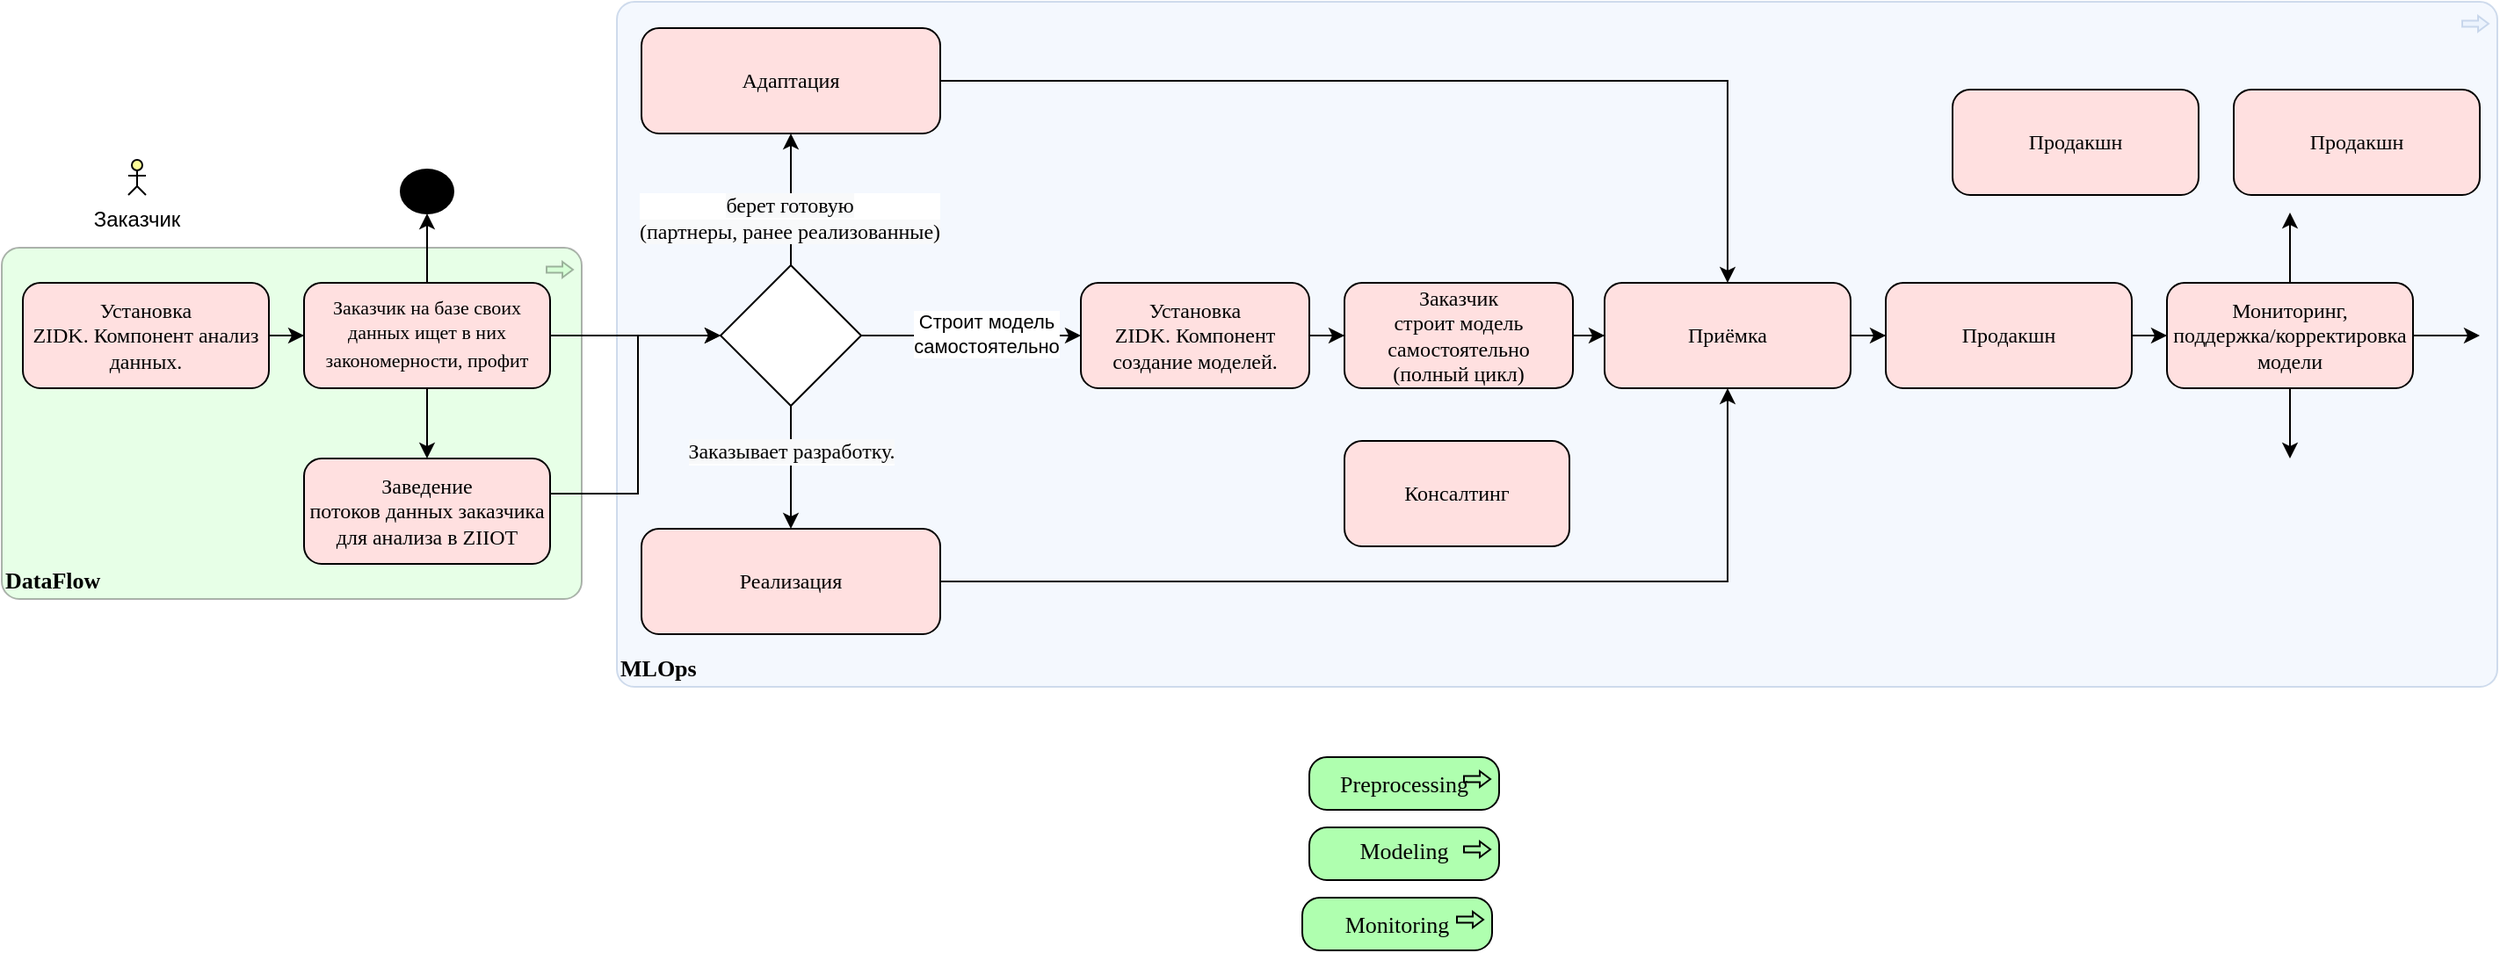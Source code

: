 <mxfile version="15.4.3" type="github">
  <diagram id="ft-S6p3YyGh-OVdkdaEB" name="Page-1">
    <mxGraphModel dx="1185" dy="635" grid="1" gridSize="10" guides="1" tooltips="1" connect="1" arrows="1" fold="1" page="1" pageScale="1" pageWidth="1169" pageHeight="827" math="0" shadow="0">
      <root>
        <mxCell id="0" />
        <mxCell id="1" parent="0" />
        <mxCell id="-eSvkUpTJXsJWPYgSSkQ-54" value="&lt;span style=&quot;font-family: &amp;quot;times new roman&amp;quot;, serif;&quot;&gt;MLOps&lt;/span&gt;" style="html=1;outlineConnect=0;whiteSpace=wrap;fillColor=#dae8fc;shape=mxgraph.archimate3.application;appType=proc;archiType=rounded;fontSize=13;opacity=30;align=left;verticalAlign=bottom;fontStyle=1;strokeColor=#6c8ebf;" vertex="1" parent="1">
          <mxGeometry x="370" y="60" width="1070" height="390" as="geometry" />
        </mxCell>
        <mxCell id="-eSvkUpTJXsJWPYgSSkQ-50" value="&lt;span style=&quot;font-family: &amp;quot;times new roman&amp;quot;, serif; font-size: 13px;&quot;&gt;DataFlow&lt;/span&gt;" style="html=1;outlineConnect=0;whiteSpace=wrap;fillColor=#AFFFAF;shape=mxgraph.archimate3.application;appType=proc;archiType=rounded;fontSize=13;align=left;verticalAlign=bottom;fontStyle=1;opacity=30;" vertex="1" parent="1">
          <mxGeometry x="20" y="200" width="330" height="200" as="geometry" />
        </mxCell>
        <mxCell id="mtU_wtCQUZE5ZAFzhB16-1" value="Заказчик" style="html=1;outlineConnect=0;whiteSpace=wrap;fillColor=#ffff99;verticalLabelPosition=bottom;verticalAlign=top;align=center;shape=mxgraph.archimate3.actor;" parent="1" vertex="1">
          <mxGeometry x="92" y="150" width="10" height="20" as="geometry" />
        </mxCell>
        <mxCell id="-eSvkUpTJXsJWPYgSSkQ-10" style="edgeStyle=orthogonalEdgeStyle;rounded=0;orthogonalLoop=1;jettySize=auto;html=1;fontSize=11;" edge="1" parent="1" source="-eSvkUpTJXsJWPYgSSkQ-2" target="-eSvkUpTJXsJWPYgSSkQ-3">
          <mxGeometry relative="1" as="geometry" />
        </mxCell>
        <mxCell id="-eSvkUpTJXsJWPYgSSkQ-11" style="edgeStyle=orthogonalEdgeStyle;rounded=0;orthogonalLoop=1;jettySize=auto;html=1;fontSize=11;startArrow=none;entryX=0;entryY=0.5;entryDx=0;entryDy=0;" edge="1" parent="1" source="-eSvkUpTJXsJWPYgSSkQ-2" target="-eSvkUpTJXsJWPYgSSkQ-19">
          <mxGeometry relative="1" as="geometry">
            <mxPoint x="502" y="250" as="sourcePoint" />
          </mxGeometry>
        </mxCell>
        <mxCell id="-eSvkUpTJXsJWPYgSSkQ-42" value="" style="edgeStyle=orthogonalEdgeStyle;rounded=0;orthogonalLoop=1;jettySize=auto;html=1;fontSize=11;" edge="1" parent="1" source="-eSvkUpTJXsJWPYgSSkQ-2" target="-eSvkUpTJXsJWPYgSSkQ-43">
          <mxGeometry relative="1" as="geometry">
            <mxPoint x="262" y="135.0" as="targetPoint" />
          </mxGeometry>
        </mxCell>
        <mxCell id="-eSvkUpTJXsJWPYgSSkQ-2" value="&lt;span style=&quot;font-family: &amp;#34;times new roman&amp;#34; , serif&quot;&gt;Заказчик на базе своих данных&amp;nbsp;&lt;/span&gt;&lt;span style=&quot;font-family: &amp;#34;times new roman&amp;#34; , serif ; line-height: 15.693px&quot;&gt;ищет в них закономерности, профит&lt;/span&gt;" style="html=1;outlineConnect=0;whiteSpace=wrap;fillColor=#FFE0E0;shape=mxgraph.archimate3.application;archiType=rounded;fontSize=11;" vertex="1" parent="1">
          <mxGeometry x="192" y="220" width="140" height="60" as="geometry" />
        </mxCell>
        <mxCell id="-eSvkUpTJXsJWPYgSSkQ-12" style="edgeStyle=orthogonalEdgeStyle;rounded=0;orthogonalLoop=1;jettySize=auto;html=1;fontSize=11;entryX=0;entryY=0.5;entryDx=0;entryDy=0;" edge="1" parent="1" source="-eSvkUpTJXsJWPYgSSkQ-3" target="-eSvkUpTJXsJWPYgSSkQ-19">
          <mxGeometry relative="1" as="geometry">
            <Array as="points">
              <mxPoint x="382" y="340" />
              <mxPoint x="382" y="250" />
            </Array>
          </mxGeometry>
        </mxCell>
        <mxCell id="-eSvkUpTJXsJWPYgSSkQ-3" value="&lt;span style=&quot;font-size: 12px ; font-family: &amp;#34;times new roman&amp;#34; , serif&quot;&gt;Заведение&lt;br&gt;потоков данных заказчика для анализа в&amp;nbsp;&lt;/span&gt;&lt;span lang=&quot;EN-US&quot; style=&quot;font-size: 12px ; font-family: &amp;#34;times new roman&amp;#34; , serif&quot;&gt;ZIIOT&lt;/span&gt;" style="html=1;outlineConnect=0;whiteSpace=wrap;fillColor=#FFE0E0;shape=mxgraph.archimate3.application;archiType=rounded;fontSize=11;" vertex="1" parent="1">
          <mxGeometry x="192" y="320" width="140" height="60" as="geometry" />
        </mxCell>
        <mxCell id="-eSvkUpTJXsJWPYgSSkQ-31" style="edgeStyle=orthogonalEdgeStyle;rounded=0;orthogonalLoop=1;jettySize=auto;html=1;fontSize=11;" edge="1" parent="1" source="-eSvkUpTJXsJWPYgSSkQ-4" target="-eSvkUpTJXsJWPYgSSkQ-26">
          <mxGeometry relative="1" as="geometry" />
        </mxCell>
        <mxCell id="-eSvkUpTJXsJWPYgSSkQ-4" value="&lt;span style=&quot;font-size: 12px ; font-family: &amp;#34;times new roman&amp;#34; , serif&quot;&gt;Установка&lt;br&gt;&lt;/span&gt;&lt;span lang=&quot;EN-US&quot; style=&quot;font-size: 12px ; font-family: &amp;#34;times new roman&amp;#34; , serif&quot;&gt;ZIDK. Компонент создание моделей.&lt;/span&gt;" style="html=1;outlineConnect=0;whiteSpace=wrap;fillColor=#FFE0E0;shape=mxgraph.archimate3.application;archiType=rounded;fontSize=11;" vertex="1" parent="1">
          <mxGeometry x="634" y="220" width="130" height="60" as="geometry" />
        </mxCell>
        <mxCell id="-eSvkUpTJXsJWPYgSSkQ-39" value="" style="edgeStyle=orthogonalEdgeStyle;rounded=0;orthogonalLoop=1;jettySize=auto;html=1;fontSize=11;" edge="1" parent="1" source="-eSvkUpTJXsJWPYgSSkQ-5" target="-eSvkUpTJXsJWPYgSSkQ-6">
          <mxGeometry relative="1" as="geometry" />
        </mxCell>
        <mxCell id="-eSvkUpTJXsJWPYgSSkQ-5" value="&lt;span style=&quot;font-family: &amp;#34;times new roman&amp;#34; , serif ; font-size: 12px&quot;&gt;Продакшн&lt;/span&gt;" style="html=1;outlineConnect=0;whiteSpace=wrap;fillColor=#FFE0E0;shape=mxgraph.archimate3.application;archiType=rounded;fontSize=11;" vertex="1" parent="1">
          <mxGeometry x="1092" y="220" width="140" height="60" as="geometry" />
        </mxCell>
        <mxCell id="-eSvkUpTJXsJWPYgSSkQ-33" style="edgeStyle=orthogonalEdgeStyle;rounded=0;orthogonalLoop=1;jettySize=auto;html=1;fontSize=11;" edge="1" parent="1" source="-eSvkUpTJXsJWPYgSSkQ-6">
          <mxGeometry relative="1" as="geometry">
            <mxPoint x="1322" y="180" as="targetPoint" />
          </mxGeometry>
        </mxCell>
        <mxCell id="-eSvkUpTJXsJWPYgSSkQ-34" style="edgeStyle=orthogonalEdgeStyle;rounded=0;orthogonalLoop=1;jettySize=auto;html=1;fontSize=11;" edge="1" parent="1" source="-eSvkUpTJXsJWPYgSSkQ-6">
          <mxGeometry relative="1" as="geometry">
            <mxPoint x="1322" y="320" as="targetPoint" />
          </mxGeometry>
        </mxCell>
        <mxCell id="-eSvkUpTJXsJWPYgSSkQ-56" style="edgeStyle=orthogonalEdgeStyle;rounded=0;orthogonalLoop=1;jettySize=auto;html=1;fontSize=13;" edge="1" parent="1" source="-eSvkUpTJXsJWPYgSSkQ-6">
          <mxGeometry relative="1" as="geometry">
            <mxPoint x="1430" y="250" as="targetPoint" />
          </mxGeometry>
        </mxCell>
        <mxCell id="-eSvkUpTJXsJWPYgSSkQ-6" value="&lt;span style=&quot;font-family: &amp;#34;times new roman&amp;#34; , serif ; font-size: 12px&quot;&gt;Мониторинг,&lt;/span&gt;&lt;br style=&quot;font-family: &amp;#34;times new roman&amp;#34; , serif ; font-size: 12px&quot;&gt;&lt;span style=&quot;font-family: &amp;#34;times new roman&amp;#34; , serif ; font-size: 12px&quot;&gt;поддержка/корректировка модели&lt;/span&gt;" style="html=1;outlineConnect=0;whiteSpace=wrap;fillColor=#FFE0E0;shape=mxgraph.archimate3.application;archiType=rounded;fontSize=11;" vertex="1" parent="1">
          <mxGeometry x="1252" y="220" width="140" height="60" as="geometry" />
        </mxCell>
        <mxCell id="-eSvkUpTJXsJWPYgSSkQ-13" style="edgeStyle=orthogonalEdgeStyle;rounded=0;orthogonalLoop=1;jettySize=auto;html=1;fontSize=11;" edge="1" parent="1" source="-eSvkUpTJXsJWPYgSSkQ-7" target="-eSvkUpTJXsJWPYgSSkQ-2">
          <mxGeometry relative="1" as="geometry" />
        </mxCell>
        <mxCell id="-eSvkUpTJXsJWPYgSSkQ-7" value="&lt;span style=&quot;font-size: 12px ; font-family: &amp;#34;times new roman&amp;#34; , serif&quot;&gt;Установка&lt;br&gt;&lt;/span&gt;&lt;span lang=&quot;EN-US&quot; style=&quot;font-size: 12px ; font-family: &amp;#34;times new roman&amp;#34; , serif&quot;&gt;ZIDK. Компонент анализ данных.&lt;/span&gt;" style="html=1;outlineConnect=0;whiteSpace=wrap;fillColor=#FFE0E0;shape=mxgraph.archimate3.application;archiType=rounded;fontSize=11;" vertex="1" parent="1">
          <mxGeometry x="32" y="220" width="140" height="60" as="geometry" />
        </mxCell>
        <mxCell id="-eSvkUpTJXsJWPYgSSkQ-29" style="edgeStyle=orthogonalEdgeStyle;rounded=0;orthogonalLoop=1;jettySize=auto;html=1;fontSize=11;" edge="1" parent="1" source="-eSvkUpTJXsJWPYgSSkQ-16" target="-eSvkUpTJXsJWPYgSSkQ-28">
          <mxGeometry relative="1" as="geometry" />
        </mxCell>
        <mxCell id="-eSvkUpTJXsJWPYgSSkQ-16" value="&lt;span style=&quot;font-family: &amp;#34;times new roman&amp;#34; , serif ; font-size: 12px&quot;&gt;Адаптация&lt;/span&gt;" style="html=1;outlineConnect=0;whiteSpace=wrap;fillColor=#FFE0E0;shape=mxgraph.archimate3.application;archiType=rounded;fontSize=11;" vertex="1" parent="1">
          <mxGeometry x="384" y="75" width="170" height="60" as="geometry" />
        </mxCell>
        <mxCell id="-eSvkUpTJXsJWPYgSSkQ-30" style="edgeStyle=orthogonalEdgeStyle;rounded=0;orthogonalLoop=1;jettySize=auto;html=1;fontSize=11;" edge="1" parent="1" source="-eSvkUpTJXsJWPYgSSkQ-18" target="-eSvkUpTJXsJWPYgSSkQ-28">
          <mxGeometry relative="1" as="geometry" />
        </mxCell>
        <mxCell id="-eSvkUpTJXsJWPYgSSkQ-18" value="&lt;span style=&quot;font-family: &amp;#34;times new roman&amp;#34; , serif ; font-size: 12px&quot;&gt;Реализация&lt;/span&gt;" style="html=1;outlineConnect=0;whiteSpace=wrap;fillColor=#FFE0E0;shape=mxgraph.archimate3.application;archiType=rounded;fontSize=11;" vertex="1" parent="1">
          <mxGeometry x="384" y="360" width="170" height="60" as="geometry" />
        </mxCell>
        <mxCell id="-eSvkUpTJXsJWPYgSSkQ-20" style="edgeStyle=orthogonalEdgeStyle;rounded=0;orthogonalLoop=1;jettySize=auto;html=1;fontSize=11;" edge="1" parent="1" source="-eSvkUpTJXsJWPYgSSkQ-19" target="-eSvkUpTJXsJWPYgSSkQ-4">
          <mxGeometry relative="1" as="geometry" />
        </mxCell>
        <mxCell id="-eSvkUpTJXsJWPYgSSkQ-21" value="Строит модель&lt;br&gt;самостоятельно" style="edgeLabel;html=1;align=center;verticalAlign=middle;resizable=0;points=[];fontSize=11;" vertex="1" connectable="0" parent="-eSvkUpTJXsJWPYgSSkQ-20">
          <mxGeometry x="0.132" y="2" relative="1" as="geometry">
            <mxPoint y="1" as="offset" />
          </mxGeometry>
        </mxCell>
        <mxCell id="-eSvkUpTJXsJWPYgSSkQ-22" value="" style="edgeStyle=orthogonalEdgeStyle;rounded=0;orthogonalLoop=1;jettySize=auto;html=1;fontSize=11;" edge="1" parent="1" source="-eSvkUpTJXsJWPYgSSkQ-19" target="-eSvkUpTJXsJWPYgSSkQ-16">
          <mxGeometry relative="1" as="geometry">
            <Array as="points">
              <mxPoint x="469" y="180" />
              <mxPoint x="469" y="180" />
            </Array>
          </mxGeometry>
        </mxCell>
        <mxCell id="-eSvkUpTJXsJWPYgSSkQ-24" value="&lt;span style=&quot;font-family: &amp;#34;times new roman&amp;#34; , serif ; font-size: 12px ; background-color: rgb(248 , 249 , 250)&quot;&gt;берет готовую&lt;br&gt;(партнеры, ранее реализованные)&lt;/span&gt;" style="edgeLabel;html=1;align=center;verticalAlign=middle;resizable=0;points=[];fontSize=11;" vertex="1" connectable="0" parent="-eSvkUpTJXsJWPYgSSkQ-22">
          <mxGeometry x="-0.271" y="1" relative="1" as="geometry">
            <mxPoint as="offset" />
          </mxGeometry>
        </mxCell>
        <mxCell id="-eSvkUpTJXsJWPYgSSkQ-23" value="" style="edgeStyle=orthogonalEdgeStyle;rounded=0;orthogonalLoop=1;jettySize=auto;html=1;fontSize=11;" edge="1" parent="1" source="-eSvkUpTJXsJWPYgSSkQ-19" target="-eSvkUpTJXsJWPYgSSkQ-18">
          <mxGeometry relative="1" as="geometry">
            <Array as="points">
              <mxPoint x="469" y="320" />
              <mxPoint x="469" y="320" />
            </Array>
          </mxGeometry>
        </mxCell>
        <mxCell id="-eSvkUpTJXsJWPYgSSkQ-25" value="&lt;span style=&quot;font-family: &amp;#34;times new roman&amp;#34; , serif ; font-size: 12px ; background-color: rgb(248 , 249 , 250)&quot;&gt;Заказывает разработку.&lt;/span&gt;" style="edgeLabel;html=1;align=center;verticalAlign=middle;resizable=0;points=[];fontSize=11;" vertex="1" connectable="0" parent="-eSvkUpTJXsJWPYgSSkQ-23">
          <mxGeometry x="-0.257" relative="1" as="geometry">
            <mxPoint as="offset" />
          </mxGeometry>
        </mxCell>
        <mxCell id="-eSvkUpTJXsJWPYgSSkQ-19" value="" style="rhombus;whiteSpace=wrap;html=1;fontSize=11;" vertex="1" parent="1">
          <mxGeometry x="429" y="210" width="80" height="80" as="geometry" />
        </mxCell>
        <mxCell id="-eSvkUpTJXsJWPYgSSkQ-32" style="edgeStyle=orthogonalEdgeStyle;rounded=0;orthogonalLoop=1;jettySize=auto;html=1;fontSize=11;" edge="1" parent="1" source="-eSvkUpTJXsJWPYgSSkQ-26" target="-eSvkUpTJXsJWPYgSSkQ-28">
          <mxGeometry relative="1" as="geometry" />
        </mxCell>
        <mxCell id="-eSvkUpTJXsJWPYgSSkQ-26" value="&lt;span style=&quot;font-family: &amp;#34;times new roman&amp;#34; , serif ; font-size: 12px&quot;&gt;Заказчик&lt;/span&gt;&lt;br style=&quot;font-family: &amp;#34;times new roman&amp;#34; , serif ; font-size: 12px&quot;&gt;&lt;span style=&quot;font-family: &amp;#34;times new roman&amp;#34; , serif ; font-size: 12px&quot;&gt;строит модель самостоятельно&lt;br&gt;(полный цикл)&lt;/span&gt;" style="html=1;outlineConnect=0;whiteSpace=wrap;fillColor=#FFE0E0;shape=mxgraph.archimate3.application;archiType=rounded;fontSize=11;" vertex="1" parent="1">
          <mxGeometry x="784" y="220" width="130" height="60" as="geometry" />
        </mxCell>
        <mxCell id="-eSvkUpTJXsJWPYgSSkQ-27" value="&lt;font face=&quot;times new roman, serif&quot;&gt;&lt;span style=&quot;font-size: 12px&quot;&gt;Консалтинг&lt;/span&gt;&lt;/font&gt;" style="html=1;outlineConnect=0;whiteSpace=wrap;fillColor=#FFE0E0;shape=mxgraph.archimate3.application;archiType=rounded;fontSize=11;" vertex="1" parent="1">
          <mxGeometry x="784" y="310" width="128" height="60" as="geometry" />
        </mxCell>
        <mxCell id="-eSvkUpTJXsJWPYgSSkQ-38" value="" style="edgeStyle=orthogonalEdgeStyle;rounded=0;orthogonalLoop=1;jettySize=auto;html=1;fontSize=11;" edge="1" parent="1" source="-eSvkUpTJXsJWPYgSSkQ-28" target="-eSvkUpTJXsJWPYgSSkQ-5">
          <mxGeometry relative="1" as="geometry" />
        </mxCell>
        <mxCell id="-eSvkUpTJXsJWPYgSSkQ-28" value="&lt;span style=&quot;font-family: &amp;#34;times new roman&amp;#34; , serif ; font-size: 12px&quot;&gt;Приёмка&lt;/span&gt;" style="html=1;outlineConnect=0;whiteSpace=wrap;fillColor=#FFE0E0;shape=mxgraph.archimate3.application;archiType=rounded;fontSize=11;" vertex="1" parent="1">
          <mxGeometry x="932" y="220" width="140" height="60" as="geometry" />
        </mxCell>
        <mxCell id="-eSvkUpTJXsJWPYgSSkQ-43" value="" style="ellipse;html=1;verticalLabelPosition=bottom;labelBackgroundColor=#ffffff;verticalAlign=top;fillColor=#000000;fontSize=11;" vertex="1" parent="1">
          <mxGeometry x="247" y="155.5" width="30" height="25" as="geometry" />
        </mxCell>
        <mxCell id="-eSvkUpTJXsJWPYgSSkQ-52" value="&lt;span style=&quot;font-family: &amp;#34;times new roman&amp;#34; , serif ; text-align: left&quot;&gt;Preprocessing&lt;/span&gt;" style="html=1;outlineConnect=0;whiteSpace=wrap;fillColor=#AFFFAF;shape=mxgraph.archimate3.application;appType=proc;archiType=rounded;fontSize=13;" vertex="1" parent="1">
          <mxGeometry x="764" y="490" width="108" height="30" as="geometry" />
        </mxCell>
        <mxCell id="-eSvkUpTJXsJWPYgSSkQ-53" value="&lt;p class=&quot;MsoNormal&quot; style=&quot;text-align: left ; margin-bottom: 0cm ; line-height: 14.3px&quot;&gt;&lt;span lang=&quot;EN-US&quot; style=&quot;font-family: &amp;#34;times new roman&amp;#34; , serif&quot;&gt;Modeling&lt;/span&gt;&lt;/p&gt;&lt;div&gt;&lt;span lang=&quot;EN-US&quot; style=&quot;font-family: &amp;#34;times new roman&amp;#34; , serif&quot;&gt;&lt;br&gt;&lt;/span&gt;&lt;/div&gt;" style="html=1;outlineConnect=0;whiteSpace=wrap;fillColor=#AFFFAF;shape=mxgraph.archimate3.application;appType=proc;archiType=rounded;fontSize=13;" vertex="1" parent="1">
          <mxGeometry x="764" y="530" width="108" height="30" as="geometry" />
        </mxCell>
        <mxCell id="-eSvkUpTJXsJWPYgSSkQ-55" value="&lt;span style=&quot;font-family: &amp;#34;times new roman&amp;#34; , serif ; text-align: left&quot;&gt;Monitoring&lt;/span&gt;" style="html=1;outlineConnect=0;whiteSpace=wrap;fillColor=#AFFFAF;shape=mxgraph.archimate3.application;appType=proc;archiType=rounded;fontSize=13;" vertex="1" parent="1">
          <mxGeometry x="760" y="570" width="108" height="30" as="geometry" />
        </mxCell>
        <mxCell id="-eSvkUpTJXsJWPYgSSkQ-58" value="&lt;span style=&quot;font-family: &amp;#34;times new roman&amp;#34; , serif ; font-size: 12px&quot;&gt;Продакшн&lt;/span&gt;" style="html=1;outlineConnect=0;whiteSpace=wrap;fillColor=#FFE0E0;shape=mxgraph.archimate3.application;archiType=rounded;fontSize=11;" vertex="1" parent="1">
          <mxGeometry x="1130" y="110" width="140" height="60" as="geometry" />
        </mxCell>
        <mxCell id="-eSvkUpTJXsJWPYgSSkQ-59" value="&lt;span style=&quot;font-family: &amp;#34;times new roman&amp;#34; , serif ; font-size: 12px&quot;&gt;Продакшн&lt;/span&gt;" style="html=1;outlineConnect=0;whiteSpace=wrap;fillColor=#FFE0E0;shape=mxgraph.archimate3.application;archiType=rounded;fontSize=11;" vertex="1" parent="1">
          <mxGeometry x="1290" y="110" width="140" height="60" as="geometry" />
        </mxCell>
      </root>
    </mxGraphModel>
  </diagram>
</mxfile>

